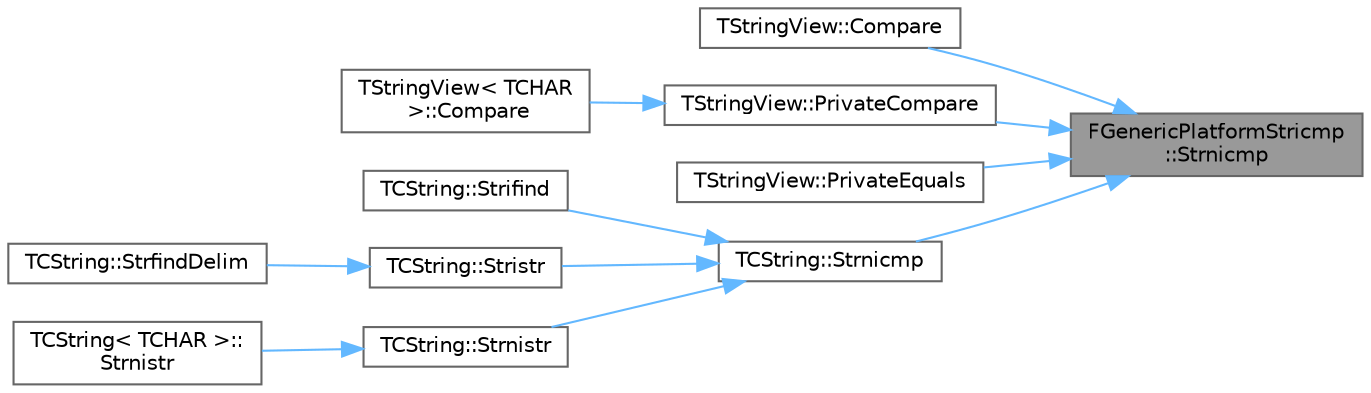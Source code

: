 digraph "FGenericPlatformStricmp::Strnicmp"
{
 // INTERACTIVE_SVG=YES
 // LATEX_PDF_SIZE
  bgcolor="transparent";
  edge [fontname=Helvetica,fontsize=10,labelfontname=Helvetica,labelfontsize=10];
  node [fontname=Helvetica,fontsize=10,shape=box,height=0.2,width=0.4];
  rankdir="RL";
  Node1 [id="Node000001",label="FGenericPlatformStricmp\l::Strnicmp",height=0.2,width=0.4,color="gray40", fillcolor="grey60", style="filled", fontcolor="black",tooltip=" "];
  Node1 -> Node2 [id="edge1_Node000001_Node000002",dir="back",color="steelblue1",style="solid",tooltip=" "];
  Node2 [id="Node000002",label="TStringView::Compare",height=0.2,width=0.4,color="grey40", fillcolor="white", style="filled",URL="$dd/dbe/classTStringView.html#a795358191aeea8d249be0515141e9c42",tooltip="Compare this view with a null-terminated string."];
  Node1 -> Node3 [id="edge2_Node000001_Node000003",dir="back",color="steelblue1",style="solid",tooltip=" "];
  Node3 [id="Node000003",label="TStringView::PrivateCompare",height=0.2,width=0.4,color="grey40", fillcolor="white", style="filled",URL="$dd/dbe/classTStringView.html#ab7f438a67aefb4702147939258e8804d",tooltip=" "];
  Node3 -> Node4 [id="edge3_Node000003_Node000004",dir="back",color="steelblue1",style="solid",tooltip=" "];
  Node4 [id="Node000004",label="TStringView\< TCHAR\l \>::Compare",height=0.2,width=0.4,color="grey40", fillcolor="white", style="filled",URL="$dd/dbe/classTStringView.html#a6f07c9e7a6839cd0d068e2d6647b0e39",tooltip=" "];
  Node1 -> Node5 [id="edge4_Node000001_Node000005",dir="back",color="steelblue1",style="solid",tooltip=" "];
  Node5 [id="Node000005",label="TStringView::PrivateEquals",height=0.2,width=0.4,color="grey40", fillcolor="white", style="filled",URL="$dd/dbe/classTStringView.html#abab7409db348c6e33fb3e4ca4130d0a1",tooltip=" "];
  Node1 -> Node6 [id="edge5_Node000001_Node000006",dir="back",color="steelblue1",style="solid",tooltip=" "];
  Node6 [id="Node000006",label="TCString::Strnicmp",height=0.2,width=0.4,color="grey40", fillcolor="white", style="filled",URL="$df/d74/structTCString.html#a766119e5e1c8a1abb4f21e25fa0a54e9",tooltip="strnicmp wrapper"];
  Node6 -> Node7 [id="edge6_Node000006_Node000007",dir="back",color="steelblue1",style="solid",tooltip=" "];
  Node7 [id="Node000007",label="TCString::Strifind",height=0.2,width=0.4,color="grey40", fillcolor="white", style="filled",URL="$df/d74/structTCString.html#ab1529ae98f9004867a958854e4fcc5d4",tooltip="Find string in string, case insensitive, requires non-alphanumeric lead-in."];
  Node6 -> Node8 [id="edge7_Node000006_Node000008",dir="back",color="steelblue1",style="solid",tooltip=" "];
  Node8 [id="Node000008",label="TCString::Stristr",height=0.2,width=0.4,color="grey40", fillcolor="white", style="filled",URL="$df/d74/structTCString.html#adf32d8cfe843dc163627bc2aec2542af",tooltip="Finds string in string, case insensitive."];
  Node8 -> Node9 [id="edge8_Node000008_Node000009",dir="back",color="steelblue1",style="solid",tooltip=" "];
  Node9 [id="Node000009",label="TCString::StrfindDelim",height=0.2,width=0.4,color="grey40", fillcolor="white", style="filled",URL="$df/d74/structTCString.html#ae3b6592eae84487a34c1e7c2d80fa076",tooltip="Finds string in string, case insensitive, requires the string be surrounded by one the specified deli..."];
  Node6 -> Node10 [id="edge9_Node000006_Node000010",dir="back",color="steelblue1",style="solid",tooltip=" "];
  Node10 [id="Node000010",label="TCString::Strnistr",height=0.2,width=0.4,color="grey40", fillcolor="white", style="filled",URL="$df/d74/structTCString.html#a61a778f24c572a3d561c063cc883764b",tooltip="Finds string in string, case insensitive."];
  Node10 -> Node11 [id="edge10_Node000010_Node000011",dir="back",color="steelblue1",style="solid",tooltip=" "];
  Node11 [id="Node000011",label="TCString\< TCHAR \>::\lStrnistr",height=0.2,width=0.4,color="grey40", fillcolor="white", style="filled",URL="$df/d74/structTCString.html#a23c9a36fb8fed6651215b8f1d12e60b8",tooltip=" "];
}
